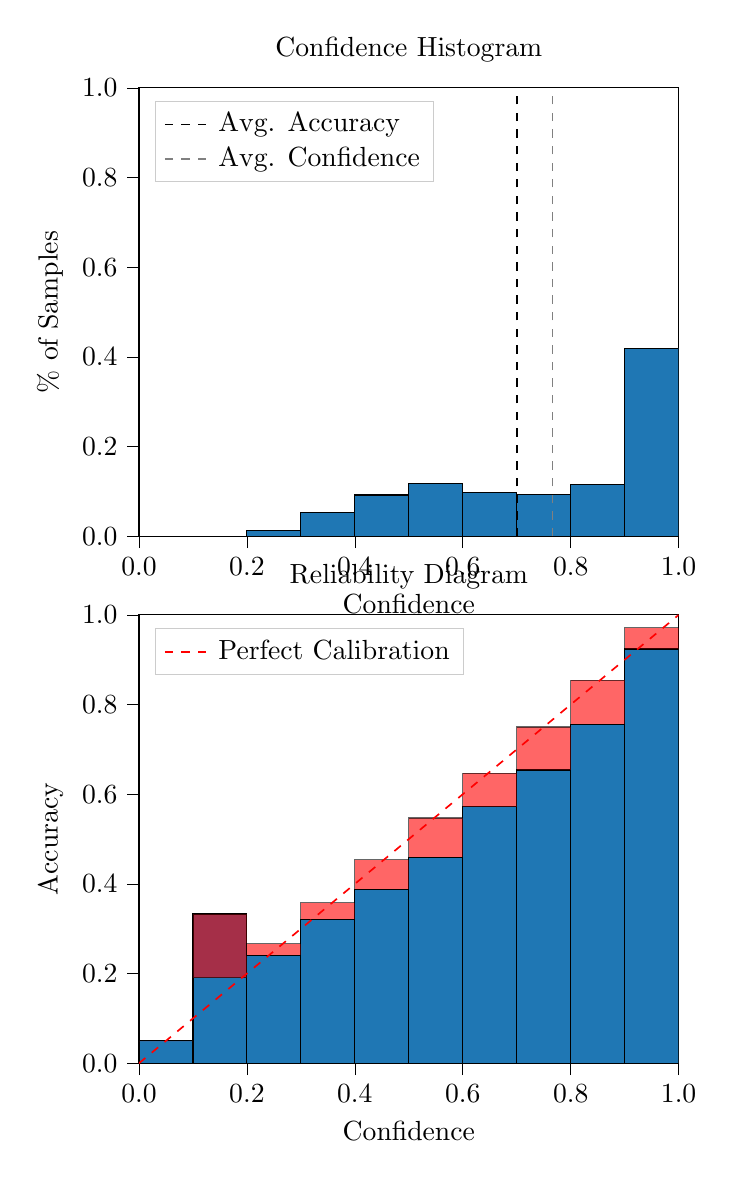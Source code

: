 % This file was created by tikzplotlib v0.9.8.
\begin{tikzpicture}

\definecolor{color0}{rgb}{0.122,0.467,0.706}

\begin{groupplot}[group style={group size=1 by 2}]
\nextgroupplot[
legend cell align={left},
legend style={
  fill opacity=0.8,
  draw opacity=1,
  text opacity=1,
  at={(0.03,0.97)},
  anchor=north west,
  draw=white!80!black
},
tick align=outside,
tick pos=left,
title={Confidence Histogram},
x grid style={white!69.02!black},
xlabel={Confidence},
xmin=0, xmax=1,
xtick style={color=black},
xtick={0,0.2,0.4,0.6,0.8,1},
xticklabels={0.0,0.2,0.4,0.6,0.8,1.0},
y grid style={white!69.02!black},
ylabel={\% of Samples},
ymin=0, ymax=1,
ytick style={color=black},
ytick={0,0.2,0.4,0.6,0.8,1},
yticklabels={0.0,0.2,0.4,0.6,0.8,1.0}
]
\draw[draw=black,fill=color0] (axis cs:-6.939e-18,0) rectangle (axis cs:0.1,0);
\draw[draw=black,fill=color0] (axis cs:0.1,0) rectangle (axis cs:0.2,0.0);
\draw[draw=black,fill=color0] (axis cs:0.2,0) rectangle (axis cs:0.3,0.012);
\draw[draw=black,fill=color0] (axis cs:0.3,0) rectangle (axis cs:0.4,0.053);
\draw[draw=black,fill=color0] (axis cs:0.4,0) rectangle (axis cs:0.5,0.092);
\draw[draw=black,fill=color0] (axis cs:0.5,0) rectangle (axis cs:0.6,0.118);
\draw[draw=black,fill=color0] (axis cs:0.6,0) rectangle (axis cs:0.7,0.097);
\draw[draw=black,fill=color0] (axis cs:0.7,0) rectangle (axis cs:0.8,0.093);
\draw[draw=black,fill=color0] (axis cs:0.8,0) rectangle (axis cs:0.9,0.115);
\draw[draw=black,fill=color0] (axis cs:0.9,0) rectangle (axis cs:1,0.419);
\addplot [semithick, black, dashed]
table {%
0.7 0
0.7 1
};
\addlegendentry{Avg. Accuracy}
\addplot [semithick, white!50.196!black, dashed]
table {%
0.766 0
0.766 1
};
\addlegendentry{Avg. Confidence}

\nextgroupplot[
legend cell align={left},
legend style={
  fill opacity=0.8,
  draw opacity=1,
  text opacity=1,
  at={(0.03,0.97)},
  anchor=north west,
  draw=white!80!black
},
tick align=outside,
tick pos=left,
title={Reliability Diagram},
x grid style={white!69.02!black},
xlabel={Confidence},
xmin=0, xmax=1,
xtick style={color=black},
xtick={0,0.2,0.4,0.6,0.8,1},
xticklabels={0.0,0.2,0.4,0.6,0.8,1.0},
y grid style={white!69.02!black},
ylabel={Accuracy},
ymin=0, ymax=1,
ytick style={color=black},
ytick={0,0.2,0.4,0.6,0.8,1},
yticklabels={0.0,0.2,0.4,0.6,0.8,1.0}
]
\draw[draw=black,fill=color0] (axis cs:-6.939e-18,0) rectangle (axis cs:0.1,0.05);
\draw[draw=black,fill=color0] (axis cs:0.1,0) rectangle (axis cs:0.2,0.333);
\draw[draw=black,fill=color0] (axis cs:0.2,0) rectangle (axis cs:0.3,0.241);
\draw[draw=black,fill=color0] (axis cs:0.3,0) rectangle (axis cs:0.4,0.321);
\draw[draw=black,fill=color0] (axis cs:0.4,0) rectangle (axis cs:0.5,0.388);
\draw[draw=black,fill=color0] (axis cs:0.5,0) rectangle (axis cs:0.6,0.459);
\draw[draw=black,fill=color0] (axis cs:0.6,0) rectangle (axis cs:0.7,0.572);
\draw[draw=black,fill=color0] (axis cs:0.7,0) rectangle (axis cs:0.8,0.654);
\draw[draw=black,fill=color0] (axis cs:0.8,0) rectangle (axis cs:0.9,0.756);
\draw[draw=black,fill=color0] (axis cs:0.9,0) rectangle (axis cs:1,0.924);
\draw[draw=black,fill=red,opacity=0.6] (axis cs:-6.939e-18,0.05) rectangle (axis cs:0.1,0.05);
\draw[draw=black,fill=red,opacity=0.6] (axis cs:0.1,0.333) rectangle (axis cs:0.2,0.191);
\draw[draw=black,fill=red,opacity=0.6] (axis cs:0.2,0.241) rectangle (axis cs:0.3,0.267);
\draw[draw=black,fill=red,opacity=0.6] (axis cs:0.3,0.321) rectangle (axis cs:0.4,0.358);
\draw[draw=black,fill=red,opacity=0.6] (axis cs:0.4,0.388) rectangle (axis cs:0.5,0.454);
\draw[draw=black,fill=red,opacity=0.6] (axis cs:0.5,0.459) rectangle (axis cs:0.6,0.547);
\draw[draw=black,fill=red,opacity=0.6] (axis cs:0.6,0.572) rectangle (axis cs:0.7,0.647);
\draw[draw=black,fill=red,opacity=0.6] (axis cs:0.7,0.654) rectangle (axis cs:0.8,0.75);
\draw[draw=black,fill=red,opacity=0.6] (axis cs:0.8,0.756) rectangle (axis cs:0.9,0.854);
\draw[draw=black,fill=red,opacity=0.6] (axis cs:0.9,0.924) rectangle (axis cs:1,0.971);
\addplot [semithick, red, dashed]
table {%
0 0
1 1
};
\addlegendentry{Perfect Calibration}
\end{groupplot}

\end{tikzpicture}
